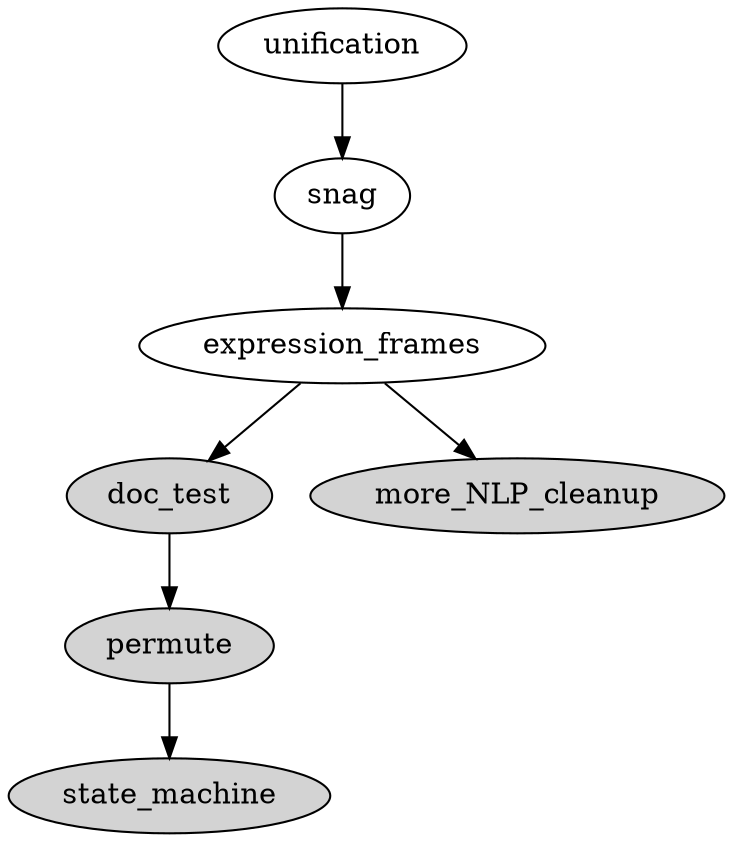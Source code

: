 digraph g {

  doc_test [style=filled]
  more_NLP_cleanup [style=filled]
  permute [style=filled]
  state_machine [style=filled]

  permute->state_machine
  expression_frames->more_NLP_cleanup
  expression_frames->doc_test
  doc_test->permute
  snag->expression_frames
  unification->snag
}
